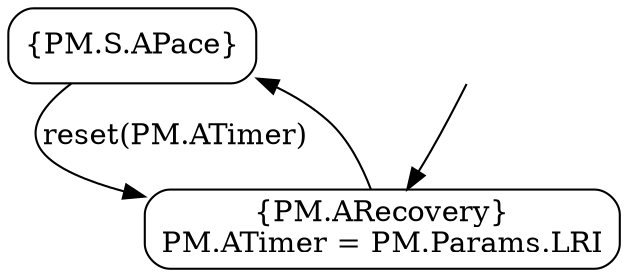 digraph {
  splines=true;
  sep="+25,25";
overlap=scalexy;
nodesep=0.6;
	node [style=rounded shape=box];
1 [label = "{PM.S.APace}"];
2 [label = "{PM.ARecovery}\nPM.ATimer = PM.Params.LRI"];
 hidden [style=invis];

  hidden -> 2;
2->1 
  1->2 [label="reset(PM.ATimer)"];
}
